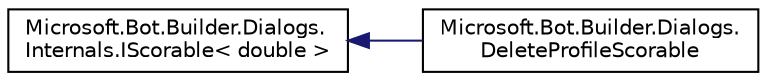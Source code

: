 digraph "Graphical Class Hierarchy"
{
  edge [fontname="Helvetica",fontsize="10",labelfontname="Helvetica",labelfontsize="10"];
  node [fontname="Helvetica",fontsize="10",shape=record];
  rankdir="LR";
  Node1 [label="Microsoft.Bot.Builder.Dialogs.\lInternals.IScorable\< double \>",height=0.2,width=0.4,color="black", fillcolor="white", style="filled",URL="$da/d08/interface_microsoft_1_1_bot_1_1_builder_1_1_dialogs_1_1_internals_1_1_i_scorable.html"];
  Node1 -> Node2 [dir="back",color="midnightblue",fontsize="10",style="solid",fontname="Helvetica"];
  Node2 [label="Microsoft.Bot.Builder.Dialogs.\lDeleteProfileScorable",height=0.2,width=0.4,color="black", fillcolor="white", style="filled",URL="$d7/d6c/class_microsoft_1_1_bot_1_1_builder_1_1_dialogs_1_1_delete_profile_scorable.html"];
}
